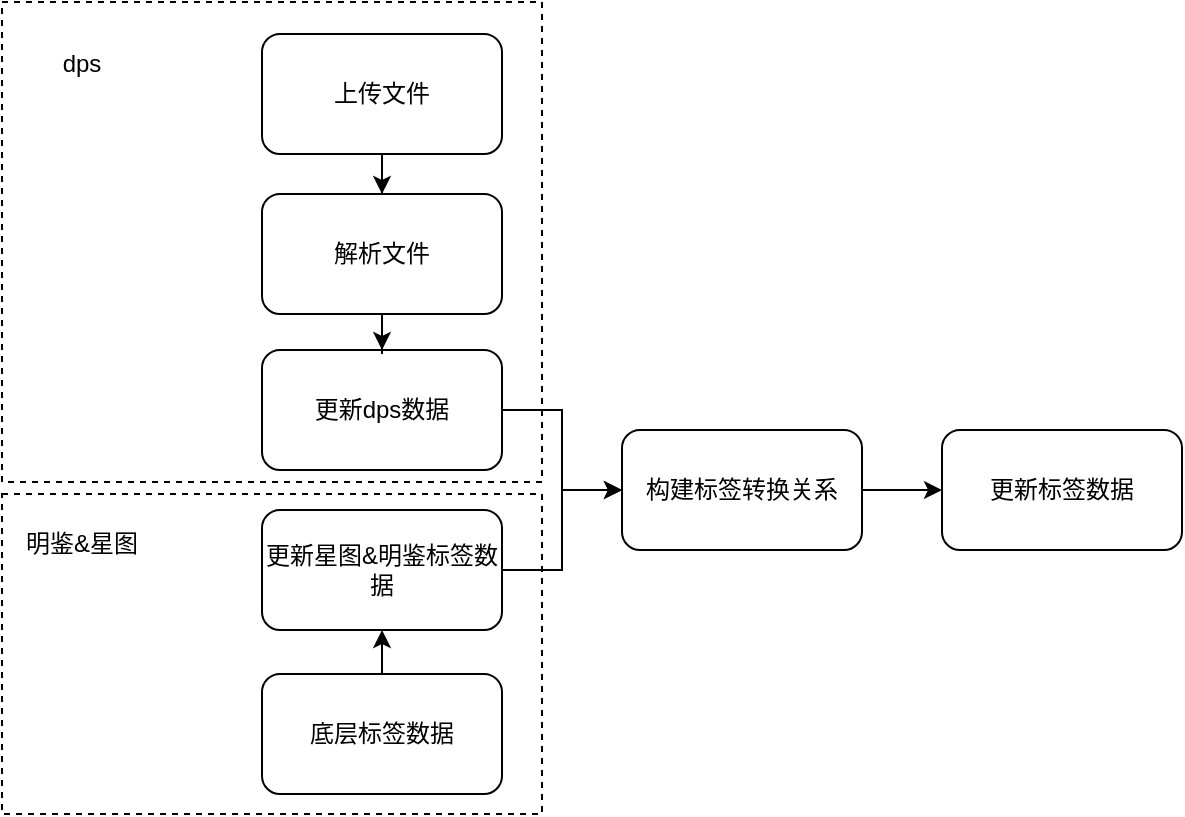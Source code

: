 <mxfile version="20.2.3" type="github">
  <diagram id="C5RBs43oDa-KdzZeNtuy" name="Page-1">
    <mxGraphModel dx="946" dy="646" grid="1" gridSize="10" guides="1" tooltips="1" connect="1" arrows="1" fold="1" page="1" pageScale="1" pageWidth="10000" pageHeight="10000" math="0" shadow="0">
      <root>
        <mxCell id="WIyWlLk6GJQsqaUBKTNV-0" />
        <mxCell id="WIyWlLk6GJQsqaUBKTNV-1" parent="WIyWlLk6GJQsqaUBKTNV-0" />
        <mxCell id="umvHntMu8Yq3eFo3_Gom-13" value="" style="rounded=0;whiteSpace=wrap;html=1;fillColor=none;dashed=1;" vertex="1" parent="WIyWlLk6GJQsqaUBKTNV-1">
          <mxGeometry x="170" y="94" width="270" height="240" as="geometry" />
        </mxCell>
        <mxCell id="umvHntMu8Yq3eFo3_Gom-5" style="edgeStyle=orthogonalEdgeStyle;rounded=0;orthogonalLoop=1;jettySize=auto;html=1;exitX=1;exitY=0.5;exitDx=0;exitDy=0;" edge="1" parent="WIyWlLk6GJQsqaUBKTNV-1" source="umvHntMu8Yq3eFo3_Gom-0">
          <mxGeometry relative="1" as="geometry">
            <mxPoint x="480" y="338" as="targetPoint" />
            <Array as="points">
              <mxPoint x="450" y="378" />
              <mxPoint x="450" y="338" />
            </Array>
          </mxGeometry>
        </mxCell>
        <mxCell id="umvHntMu8Yq3eFo3_Gom-0" value="更新星图&amp;amp;明鉴标签数据" style="rounded=1;whiteSpace=wrap;html=1;" vertex="1" parent="WIyWlLk6GJQsqaUBKTNV-1">
          <mxGeometry x="300" y="348" width="120" height="60" as="geometry" />
        </mxCell>
        <mxCell id="umvHntMu8Yq3eFo3_Gom-4" style="edgeStyle=orthogonalEdgeStyle;rounded=0;orthogonalLoop=1;jettySize=auto;html=1;exitX=1;exitY=0.5;exitDx=0;exitDy=0;entryX=0;entryY=0.5;entryDx=0;entryDy=0;" edge="1" parent="WIyWlLk6GJQsqaUBKTNV-1" source="umvHntMu8Yq3eFo3_Gom-1" target="umvHntMu8Yq3eFo3_Gom-2">
          <mxGeometry relative="1" as="geometry" />
        </mxCell>
        <mxCell id="umvHntMu8Yq3eFo3_Gom-1" value="更新dps数据" style="rounded=1;whiteSpace=wrap;html=1;" vertex="1" parent="WIyWlLk6GJQsqaUBKTNV-1">
          <mxGeometry x="300" y="268" width="120" height="60" as="geometry" />
        </mxCell>
        <mxCell id="umvHntMu8Yq3eFo3_Gom-6" style="edgeStyle=orthogonalEdgeStyle;rounded=0;orthogonalLoop=1;jettySize=auto;html=1;exitX=1;exitY=0.5;exitDx=0;exitDy=0;entryX=0;entryY=0.5;entryDx=0;entryDy=0;" edge="1" parent="WIyWlLk6GJQsqaUBKTNV-1" source="umvHntMu8Yq3eFo3_Gom-2" target="umvHntMu8Yq3eFo3_Gom-3">
          <mxGeometry relative="1" as="geometry" />
        </mxCell>
        <mxCell id="umvHntMu8Yq3eFo3_Gom-2" value="构建标签转换关系" style="rounded=1;whiteSpace=wrap;html=1;" vertex="1" parent="WIyWlLk6GJQsqaUBKTNV-1">
          <mxGeometry x="480" y="308" width="120" height="60" as="geometry" />
        </mxCell>
        <mxCell id="umvHntMu8Yq3eFo3_Gom-3" value="更新标签数据" style="rounded=1;whiteSpace=wrap;html=1;" vertex="1" parent="WIyWlLk6GJQsqaUBKTNV-1">
          <mxGeometry x="640" y="308" width="120" height="60" as="geometry" />
        </mxCell>
        <mxCell id="umvHntMu8Yq3eFo3_Gom-12" style="edgeStyle=orthogonalEdgeStyle;rounded=0;orthogonalLoop=1;jettySize=auto;html=1;exitX=0.5;exitY=1;exitDx=0;exitDy=0;" edge="1" parent="WIyWlLk6GJQsqaUBKTNV-1" source="umvHntMu8Yq3eFo3_Gom-7" target="umvHntMu8Yq3eFo3_Gom-8">
          <mxGeometry relative="1" as="geometry" />
        </mxCell>
        <mxCell id="umvHntMu8Yq3eFo3_Gom-7" value="上传文件" style="rounded=1;whiteSpace=wrap;html=1;" vertex="1" parent="WIyWlLk6GJQsqaUBKTNV-1">
          <mxGeometry x="300" y="110" width="120" height="60" as="geometry" />
        </mxCell>
        <mxCell id="umvHntMu8Yq3eFo3_Gom-11" style="edgeStyle=orthogonalEdgeStyle;rounded=0;orthogonalLoop=1;jettySize=auto;html=1;exitX=0.5;exitY=1;exitDx=0;exitDy=0;" edge="1" parent="WIyWlLk6GJQsqaUBKTNV-1" source="umvHntMu8Yq3eFo3_Gom-8" target="umvHntMu8Yq3eFo3_Gom-1">
          <mxGeometry relative="1" as="geometry" />
        </mxCell>
        <mxCell id="umvHntMu8Yq3eFo3_Gom-8" value="解析文件" style="rounded=1;whiteSpace=wrap;html=1;" vertex="1" parent="WIyWlLk6GJQsqaUBKTNV-1">
          <mxGeometry x="300" y="190" width="120" height="60" as="geometry" />
        </mxCell>
        <mxCell id="umvHntMu8Yq3eFo3_Gom-10" style="edgeStyle=orthogonalEdgeStyle;rounded=0;orthogonalLoop=1;jettySize=auto;html=1;exitX=0.5;exitY=0;exitDx=0;exitDy=0;entryX=0.5;entryY=1;entryDx=0;entryDy=0;" edge="1" parent="WIyWlLk6GJQsqaUBKTNV-1" source="umvHntMu8Yq3eFo3_Gom-9" target="umvHntMu8Yq3eFo3_Gom-0">
          <mxGeometry relative="1" as="geometry" />
        </mxCell>
        <mxCell id="umvHntMu8Yq3eFo3_Gom-9" value="底层标签数据" style="rounded=1;whiteSpace=wrap;html=1;" vertex="1" parent="WIyWlLk6GJQsqaUBKTNV-1">
          <mxGeometry x="300" y="430" width="120" height="60" as="geometry" />
        </mxCell>
        <mxCell id="umvHntMu8Yq3eFo3_Gom-14" value="dps" style="text;html=1;strokeColor=none;fillColor=none;align=center;verticalAlign=middle;whiteSpace=wrap;rounded=0;dashed=1;" vertex="1" parent="WIyWlLk6GJQsqaUBKTNV-1">
          <mxGeometry x="180" y="110" width="60" height="30" as="geometry" />
        </mxCell>
        <mxCell id="umvHntMu8Yq3eFo3_Gom-15" value="" style="rounded=0;whiteSpace=wrap;html=1;fillColor=none;dashed=1;" vertex="1" parent="WIyWlLk6GJQsqaUBKTNV-1">
          <mxGeometry x="170" y="340" width="270" height="160" as="geometry" />
        </mxCell>
        <mxCell id="umvHntMu8Yq3eFo3_Gom-16" value="明鉴&amp;amp;星图" style="text;html=1;strokeColor=none;fillColor=none;align=center;verticalAlign=middle;whiteSpace=wrap;rounded=0;dashed=1;" vertex="1" parent="WIyWlLk6GJQsqaUBKTNV-1">
          <mxGeometry x="180" y="350" width="60" height="30" as="geometry" />
        </mxCell>
      </root>
    </mxGraphModel>
  </diagram>
</mxfile>
